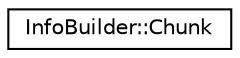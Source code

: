digraph "Graphical Class Hierarchy"
{
 // LATEX_PDF_SIZE
  edge [fontname="Helvetica",fontsize="10",labelfontname="Helvetica",labelfontsize="10"];
  node [fontname="Helvetica",fontsize="10",shape=record];
  rankdir="LR";
  Node0 [label="InfoBuilder::Chunk",height=0.2,width=0.4,color="black", fillcolor="white", style="filled",URL="$struct_info_builder_1_1_chunk.html",tooltip=" "];
}
